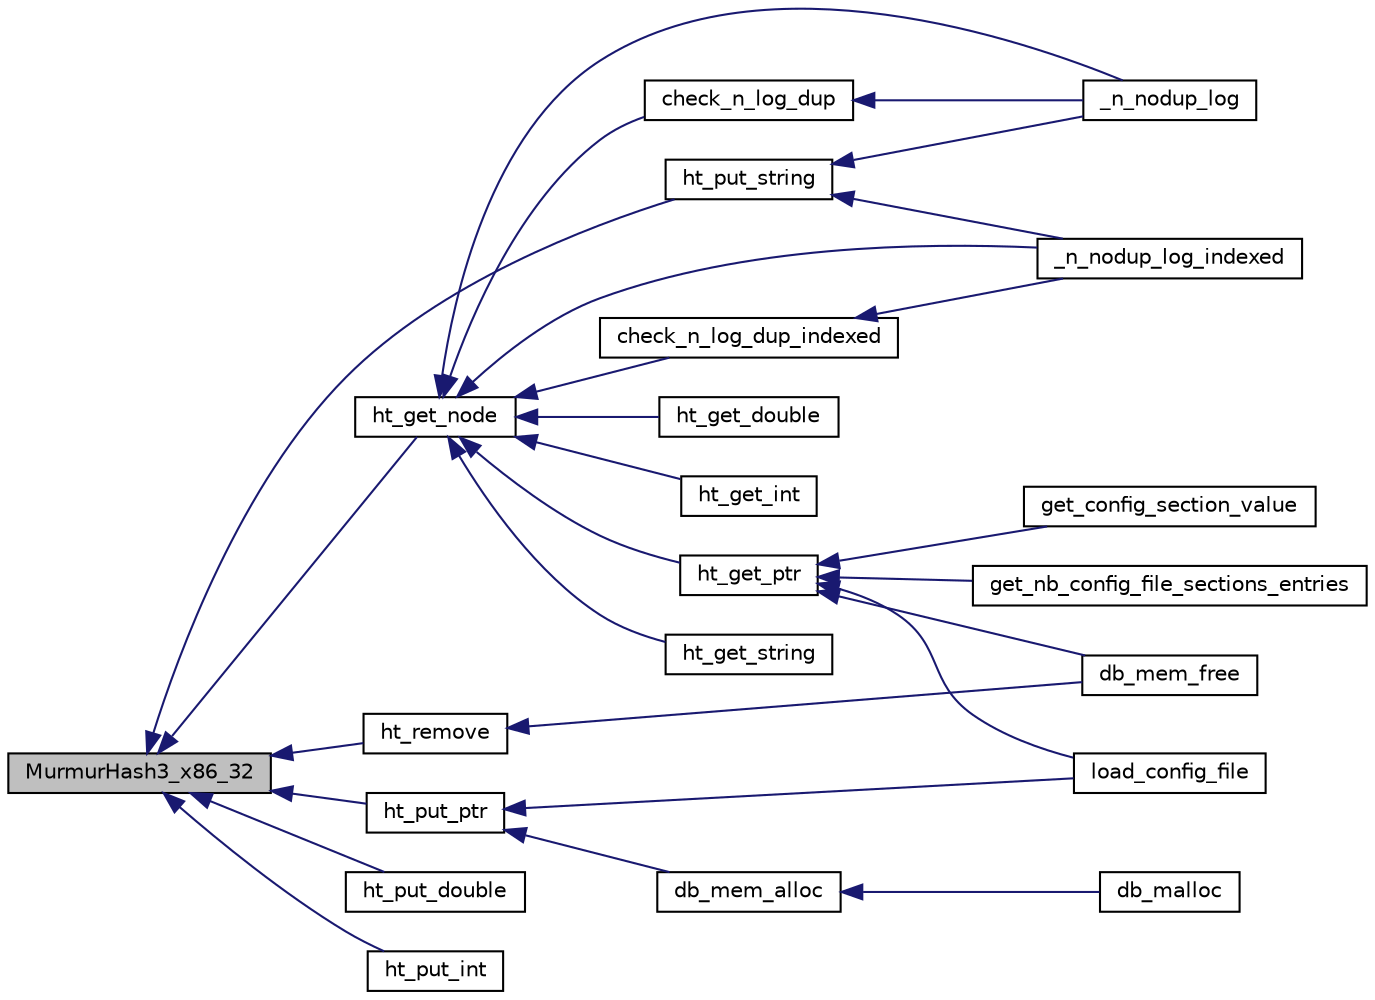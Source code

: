 digraph G
{
  edge [fontname="Helvetica",fontsize="10",labelfontname="Helvetica",labelfontsize="10"];
  node [fontname="Helvetica",fontsize="10",shape=record];
  rankdir=LR;
  Node1 [label="MurmurHash3_x86_32",height=0.2,width=0.4,color="black", fillcolor="grey75", style="filled" fontcolor="black"];
  Node1 -> Node2 [dir=back,color="midnightblue",fontsize="10",style="solid",fontname="Helvetica"];
  Node2 [label="ht_get_node",height=0.2,width=0.4,color="black", fillcolor="white", style="filled",URL="$n__hash_8c.html#ac2a504c78f251c3dfb1e8b0623e2fdb1",tooltip="return the associated key&#39;s node inside the hash_table"];
  Node2 -> Node3 [dir=back,color="midnightblue",fontsize="10",style="solid",fontname="Helvetica"];
  Node3 [label="_n_nodup_log",height=0.2,width=0.4,color="black", fillcolor="white", style="filled",URL="$n__nodup__log_8c.html#a650828539395216dd2f4f28da5131c42",tooltip="Logging function. log( level , const char *format , ... ) is a macro around _log."];
  Node2 -> Node4 [dir=back,color="midnightblue",fontsize="10",style="solid",fontname="Helvetica"];
  Node4 [label="_n_nodup_log_indexed",height=0.2,width=0.4,color="black", fillcolor="white", style="filled",URL="$n__nodup__log_8c.html#acbf9e2a1400ab6f00a30186d9a5c4683",tooltip="Logging function. log( level , const char *format , ... ) is a macro around _log."];
  Node2 -> Node5 [dir=back,color="midnightblue",fontsize="10",style="solid",fontname="Helvetica"];
  Node5 [label="check_n_log_dup",height=0.2,width=0.4,color="black", fillcolor="white", style="filled",URL="$n__nodup__log_8c.html#abd498f389d9af3ed61abe8a27d16c9ee",tooltip="check if a log was already done or not at the given line, func, file"];
  Node5 -> Node3 [dir=back,color="midnightblue",fontsize="10",style="solid",fontname="Helvetica"];
  Node2 -> Node6 [dir=back,color="midnightblue",fontsize="10",style="solid",fontname="Helvetica"];
  Node6 [label="check_n_log_dup_indexed",height=0.2,width=0.4,color="black", fillcolor="white", style="filled",URL="$n__nodup__log_8c.html#a43e324b2382fb23043d7383063fa150f",tooltip="check if a log was already done or not at the given line, func, file"];
  Node6 -> Node4 [dir=back,color="midnightblue",fontsize="10",style="solid",fontname="Helvetica"];
  Node2 -> Node7 [dir=back,color="midnightblue",fontsize="10",style="solid",fontname="Helvetica"];
  Node7 [label="ht_get_double",height=0.2,width=0.4,color="black", fillcolor="white", style="filled",URL="$n__hash_8c.html#aaa35befb530f8299abf88af3ee42e6eb",tooltip="Retrieve a double value in the hash table, at the given key. Leave val untouched if key is not found..."];
  Node2 -> Node8 [dir=back,color="midnightblue",fontsize="10",style="solid",fontname="Helvetica"];
  Node8 [label="ht_get_int",height=0.2,width=0.4,color="black", fillcolor="white", style="filled",URL="$n__hash_8c.html#a1dad8732deb44eada370325427824b0d",tooltip="Retrieve an integral value in the hash table, at the given key. Leave val untouched if key is not fou..."];
  Node2 -> Node9 [dir=back,color="midnightblue",fontsize="10",style="solid",fontname="Helvetica"];
  Node9 [label="ht_get_ptr",height=0.2,width=0.4,color="black", fillcolor="white", style="filled",URL="$n__hash_8c.html#ae34a331ccbda86f7e5b2319f1852d6ca",tooltip="Retrieve a pointer value in the hash table, at the given key. Leave val untouched if key is not found..."];
  Node9 -> Node10 [dir=back,color="midnightblue",fontsize="10",style="solid",fontname="Helvetica"];
  Node10 [label="db_mem_free",height=0.2,width=0.4,color="black", fillcolor="white", style="filled",URL="$n__debug__mem_8c.html#a7f2a72414c7319fd4c2d43455e65dae1",tooltip="Free a pointer and also remove it from debug table."];
  Node9 -> Node11 [dir=back,color="midnightblue",fontsize="10",style="solid",fontname="Helvetica"];
  Node11 [label="get_config_section_value",height=0.2,width=0.4,color="black", fillcolor="white", style="filled",URL="$n__config__file_8c.html#a1ce5c0ab9aff3664d2284a26f6263b85",tooltip="Function to parse sections and get entries values."];
  Node9 -> Node12 [dir=back,color="midnightblue",fontsize="10",style="solid",fontname="Helvetica"];
  Node12 [label="get_nb_config_file_sections_entries",height=0.2,width=0.4,color="black", fillcolor="white", style="filled",URL="$n__config__file_8c.html#af57bc2bde1a2e2493be7d9e37c3d7da7",tooltip="Get the number of config file with section_name."];
  Node9 -> Node13 [dir=back,color="midnightblue",fontsize="10",style="solid",fontname="Helvetica"];
  Node13 [label="load_config_file",height=0.2,width=0.4,color="black", fillcolor="white", style="filled",URL="$n__config__file_8c.html#a0206fadb78039ac602fc0696b27b85a6",tooltip="load a config file"];
  Node2 -> Node14 [dir=back,color="midnightblue",fontsize="10",style="solid",fontname="Helvetica"];
  Node14 [label="ht_get_string",height=0.2,width=0.4,color="black", fillcolor="white", style="filled",URL="$n__hash_8c.html#a1044c61baf3c82c9783fa55bce28b4ae",tooltip="Retrieve a char *string value in the hash table, at the given key. Leave val untouched if key is not ..."];
  Node1 -> Node15 [dir=back,color="midnightblue",fontsize="10",style="solid",fontname="Helvetica"];
  Node15 [label="ht_put_double",height=0.2,width=0.4,color="black", fillcolor="white", style="filled",URL="$n__hash_8c.html#a70893a1e40d3fd0f9e04f8112ac5beac",tooltip="put a double value with given key in the targeted hash table"];
  Node1 -> Node16 [dir=back,color="midnightblue",fontsize="10",style="solid",fontname="Helvetica"];
  Node16 [label="ht_put_int",height=0.2,width=0.4,color="black", fillcolor="white", style="filled",URL="$n__hash_8c.html#a99a6e2c71abc8ba946bedc4278aeef27",tooltip="put an integral value with given key in the targeted hash table"];
  Node1 -> Node17 [dir=back,color="midnightblue",fontsize="10",style="solid",fontname="Helvetica"];
  Node17 [label="ht_put_ptr",height=0.2,width=0.4,color="black", fillcolor="white", style="filled",URL="$n__hash_8c.html#a59a63e27a615643df1e58e7cbd5fc262",tooltip="put a pointer value with given key in the targeted hash table"];
  Node17 -> Node18 [dir=back,color="midnightblue",fontsize="10",style="solid",fontname="Helvetica"];
  Node18 [label="db_mem_alloc",height=0.2,width=0.4,color="black", fillcolor="white", style="filled",URL="$n__debug__mem_8c.html#a3f63c1a843b2f1685d31b4564ee03918",tooltip="allocate a new pointer with size and also put it in the debug table"];
  Node18 -> Node19 [dir=back,color="midnightblue",fontsize="10",style="solid",fontname="Helvetica"];
  Node19 [label="db_malloc",height=0.2,width=0.4,color="black", fillcolor="white", style="filled",URL="$n__debug__mem_8c.html#a4e40fbd7c03b3f9c8ddb3031c464921e",tooltip="return a new allocated element"];
  Node17 -> Node13 [dir=back,color="midnightblue",fontsize="10",style="solid",fontname="Helvetica"];
  Node1 -> Node20 [dir=back,color="midnightblue",fontsize="10",style="solid",fontname="Helvetica"];
  Node20 [label="ht_put_string",height=0.2,width=0.4,color="black", fillcolor="white", style="filled",URL="$n__hash_8c.html#a7f307bb48bebaca6f5e563760ef40ecd",tooltip="put a null terminated char *string with given key in the targeted hash table"];
  Node20 -> Node3 [dir=back,color="midnightblue",fontsize="10",style="solid",fontname="Helvetica"];
  Node20 -> Node4 [dir=back,color="midnightblue",fontsize="10",style="solid",fontname="Helvetica"];
  Node1 -> Node21 [dir=back,color="midnightblue",fontsize="10",style="solid",fontname="Helvetica"];
  Node21 [label="ht_remove",height=0.2,width=0.4,color="black", fillcolor="white", style="filled",URL="$n__hash_8c.html#a8d8873be47a634ad8a386e61f12a1f53",tooltip="Remove a key from a hash table."];
  Node21 -> Node10 [dir=back,color="midnightblue",fontsize="10",style="solid",fontname="Helvetica"];
}

